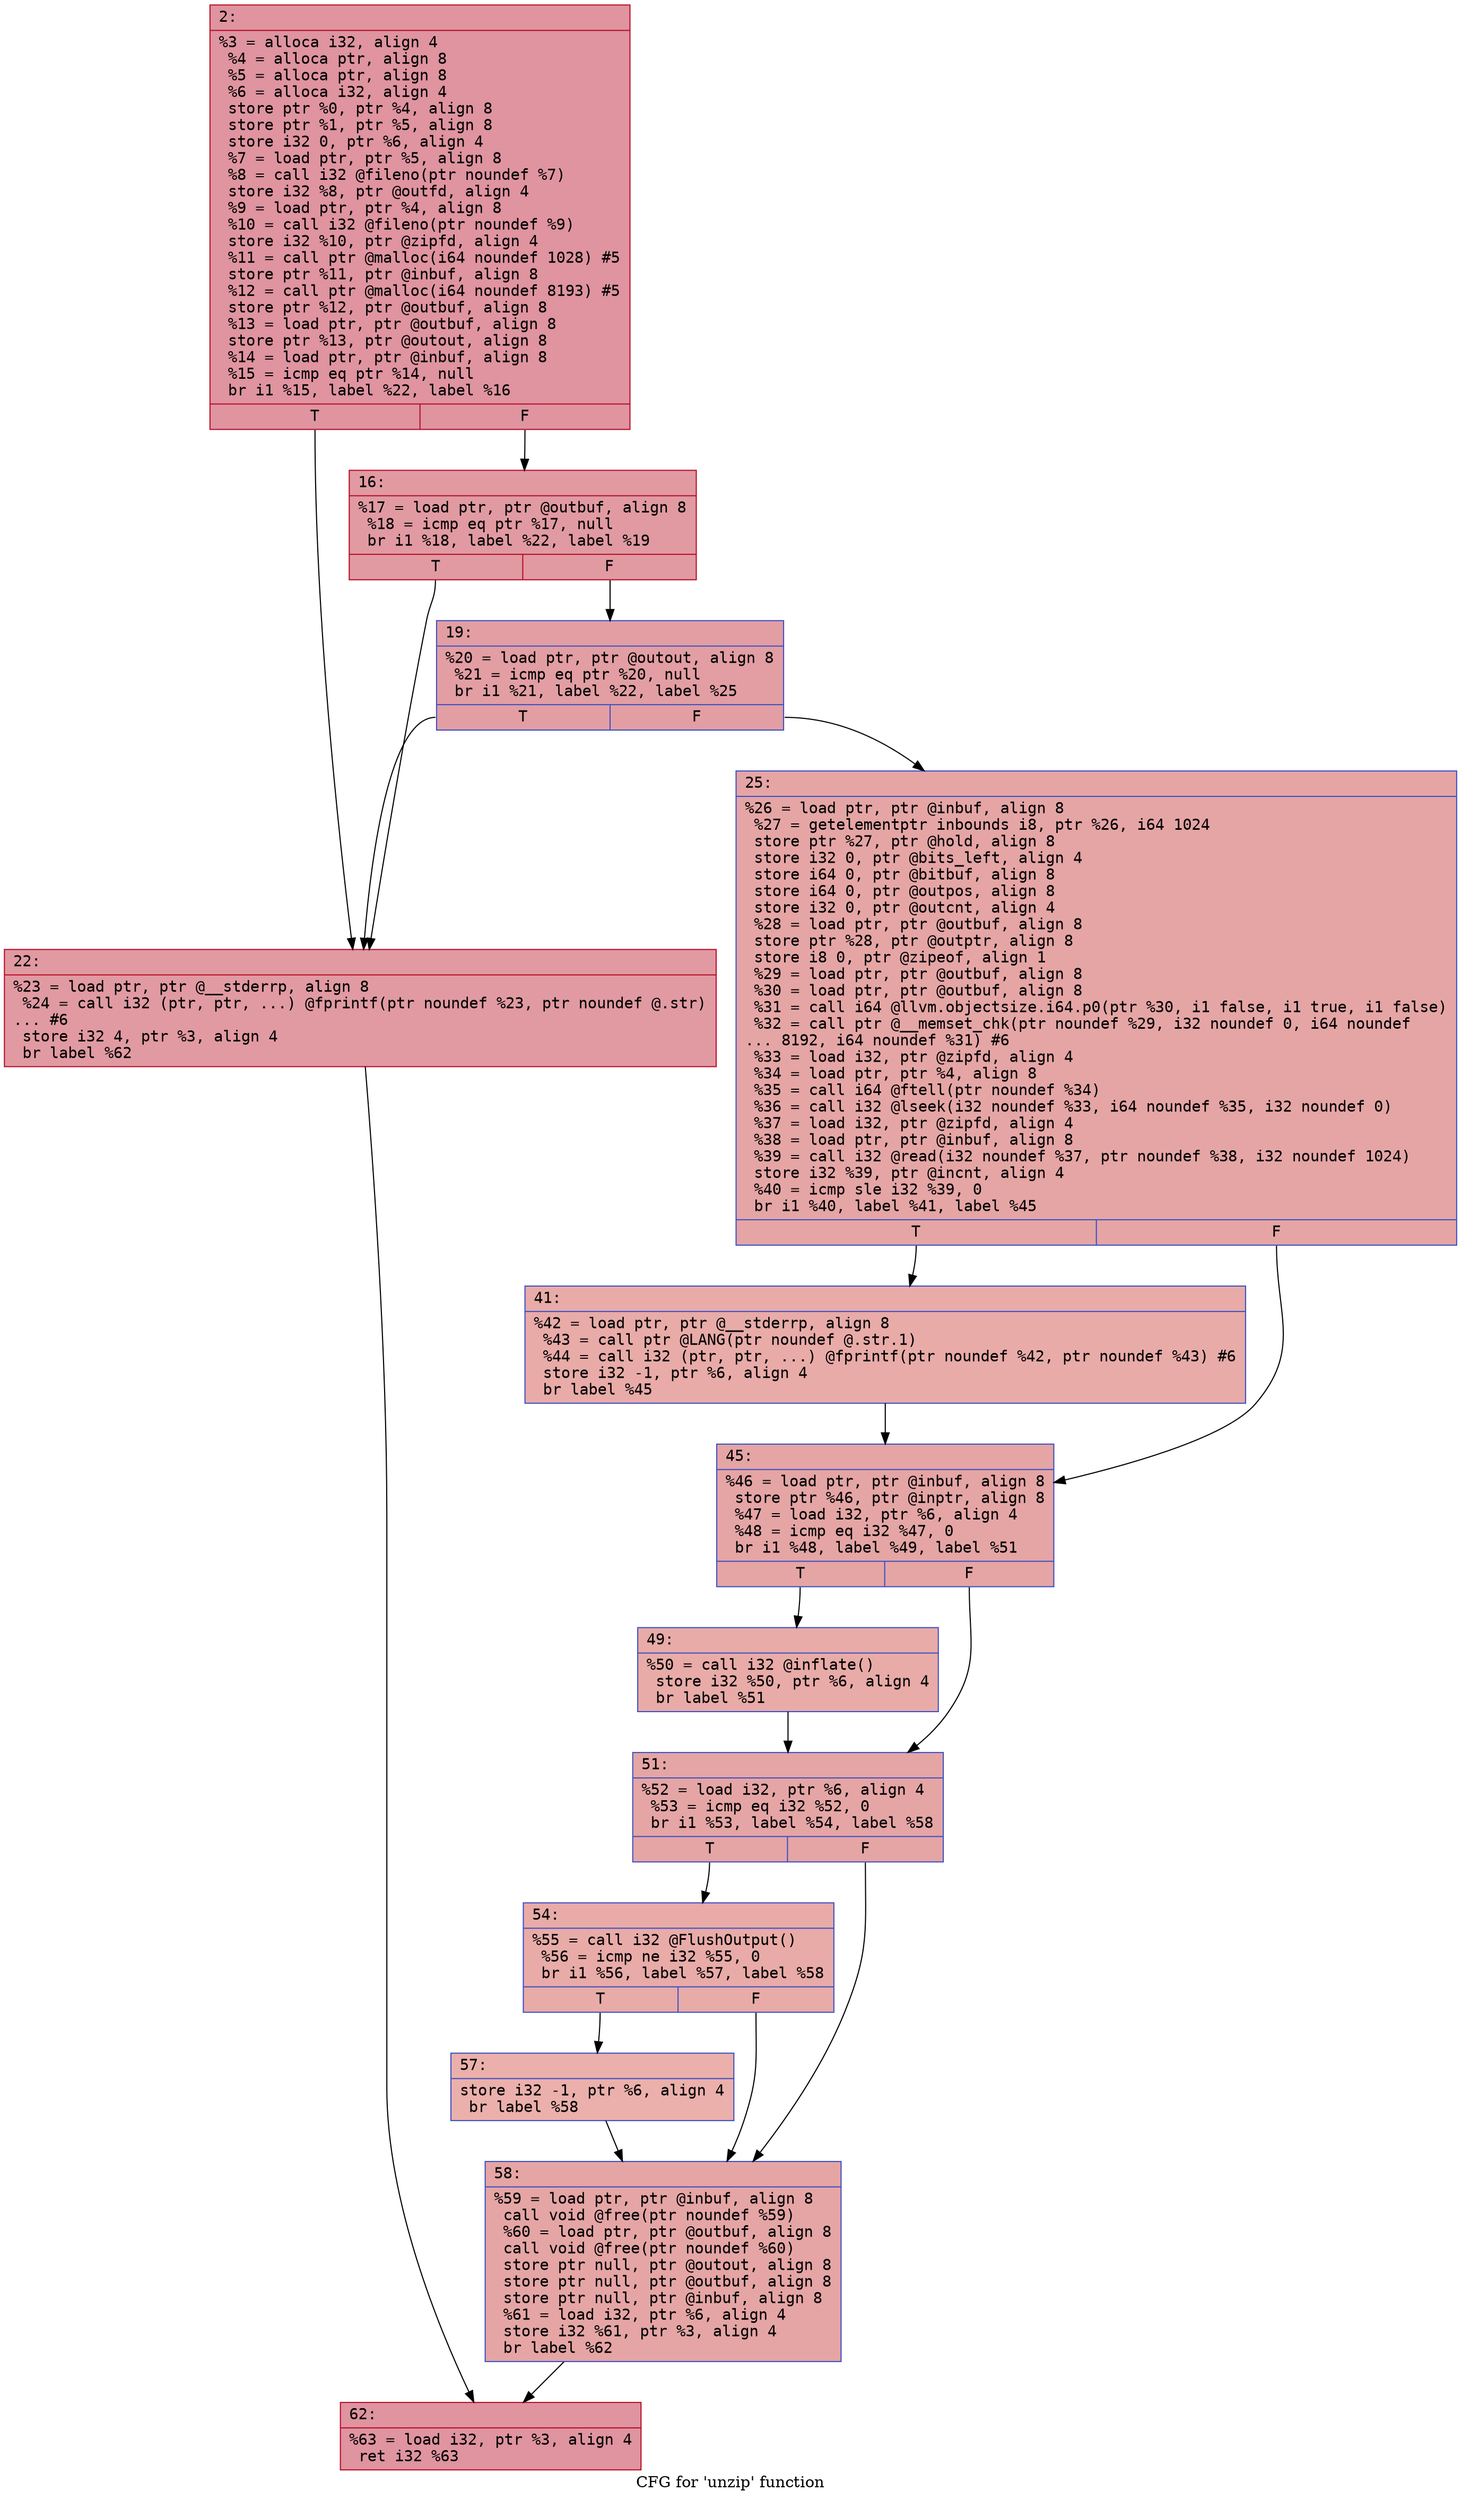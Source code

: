 digraph "CFG for 'unzip' function" {
	label="CFG for 'unzip' function";

	Node0x600003599f90 [shape=record,color="#b70d28ff", style=filled, fillcolor="#b70d2870" fontname="Courier",label="{2:\l|  %3 = alloca i32, align 4\l  %4 = alloca ptr, align 8\l  %5 = alloca ptr, align 8\l  %6 = alloca i32, align 4\l  store ptr %0, ptr %4, align 8\l  store ptr %1, ptr %5, align 8\l  store i32 0, ptr %6, align 4\l  %7 = load ptr, ptr %5, align 8\l  %8 = call i32 @fileno(ptr noundef %7)\l  store i32 %8, ptr @outfd, align 4\l  %9 = load ptr, ptr %4, align 8\l  %10 = call i32 @fileno(ptr noundef %9)\l  store i32 %10, ptr @zipfd, align 4\l  %11 = call ptr @malloc(i64 noundef 1028) #5\l  store ptr %11, ptr @inbuf, align 8\l  %12 = call ptr @malloc(i64 noundef 8193) #5\l  store ptr %12, ptr @outbuf, align 8\l  %13 = load ptr, ptr @outbuf, align 8\l  store ptr %13, ptr @outout, align 8\l  %14 = load ptr, ptr @inbuf, align 8\l  %15 = icmp eq ptr %14, null\l  br i1 %15, label %22, label %16\l|{<s0>T|<s1>F}}"];
	Node0x600003599f90:s0 -> Node0x60000359a080[tooltip="2 -> 22\nProbability 37.50%" ];
	Node0x600003599f90:s1 -> Node0x600003599fe0[tooltip="2 -> 16\nProbability 62.50%" ];
	Node0x600003599fe0 [shape=record,color="#b70d28ff", style=filled, fillcolor="#bb1b2c70" fontname="Courier",label="{16:\l|  %17 = load ptr, ptr @outbuf, align 8\l  %18 = icmp eq ptr %17, null\l  br i1 %18, label %22, label %19\l|{<s0>T|<s1>F}}"];
	Node0x600003599fe0:s0 -> Node0x60000359a080[tooltip="16 -> 22\nProbability 37.50%" ];
	Node0x600003599fe0:s1 -> Node0x60000359a030[tooltip="16 -> 19\nProbability 62.50%" ];
	Node0x60000359a030 [shape=record,color="#3d50c3ff", style=filled, fillcolor="#be242e70" fontname="Courier",label="{19:\l|  %20 = load ptr, ptr @outout, align 8\l  %21 = icmp eq ptr %20, null\l  br i1 %21, label %22, label %25\l|{<s0>T|<s1>F}}"];
	Node0x60000359a030:s0 -> Node0x60000359a080[tooltip="19 -> 22\nProbability 37.50%" ];
	Node0x60000359a030:s1 -> Node0x60000359a0d0[tooltip="19 -> 25\nProbability 62.50%" ];
	Node0x60000359a080 [shape=record,color="#b70d28ff", style=filled, fillcolor="#bb1b2c70" fontname="Courier",label="{22:\l|  %23 = load ptr, ptr @__stderrp, align 8\l  %24 = call i32 (ptr, ptr, ...) @fprintf(ptr noundef %23, ptr noundef @.str)\l... #6\l  store i32 4, ptr %3, align 4\l  br label %62\l}"];
	Node0x60000359a080 -> Node0x60000359a350[tooltip="22 -> 62\nProbability 100.00%" ];
	Node0x60000359a0d0 [shape=record,color="#3d50c3ff", style=filled, fillcolor="#c5333470" fontname="Courier",label="{25:\l|  %26 = load ptr, ptr @inbuf, align 8\l  %27 = getelementptr inbounds i8, ptr %26, i64 1024\l  store ptr %27, ptr @hold, align 8\l  store i32 0, ptr @bits_left, align 4\l  store i64 0, ptr @bitbuf, align 8\l  store i64 0, ptr @outpos, align 8\l  store i32 0, ptr @outcnt, align 4\l  %28 = load ptr, ptr @outbuf, align 8\l  store ptr %28, ptr @outptr, align 8\l  store i8 0, ptr @zipeof, align 1\l  %29 = load ptr, ptr @outbuf, align 8\l  %30 = load ptr, ptr @outbuf, align 8\l  %31 = call i64 @llvm.objectsize.i64.p0(ptr %30, i1 false, i1 true, i1 false)\l  %32 = call ptr @__memset_chk(ptr noundef %29, i32 noundef 0, i64 noundef\l... 8192, i64 noundef %31) #6\l  %33 = load i32, ptr @zipfd, align 4\l  %34 = load ptr, ptr %4, align 8\l  %35 = call i64 @ftell(ptr noundef %34)\l  %36 = call i32 @lseek(i32 noundef %33, i64 noundef %35, i32 noundef 0)\l  %37 = load i32, ptr @zipfd, align 4\l  %38 = load ptr, ptr @inbuf, align 8\l  %39 = call i32 @read(i32 noundef %37, ptr noundef %38, i32 noundef 1024)\l  store i32 %39, ptr @incnt, align 4\l  %40 = icmp sle i32 %39, 0\l  br i1 %40, label %41, label %45\l|{<s0>T|<s1>F}}"];
	Node0x60000359a0d0:s0 -> Node0x60000359a120[tooltip="25 -> 41\nProbability 50.00%" ];
	Node0x60000359a0d0:s1 -> Node0x60000359a170[tooltip="25 -> 45\nProbability 50.00%" ];
	Node0x60000359a120 [shape=record,color="#3d50c3ff", style=filled, fillcolor="#cc403a70" fontname="Courier",label="{41:\l|  %42 = load ptr, ptr @__stderrp, align 8\l  %43 = call ptr @LANG(ptr noundef @.str.1)\l  %44 = call i32 (ptr, ptr, ...) @fprintf(ptr noundef %42, ptr noundef %43) #6\l  store i32 -1, ptr %6, align 4\l  br label %45\l}"];
	Node0x60000359a120 -> Node0x60000359a170[tooltip="41 -> 45\nProbability 100.00%" ];
	Node0x60000359a170 [shape=record,color="#3d50c3ff", style=filled, fillcolor="#c5333470" fontname="Courier",label="{45:\l|  %46 = load ptr, ptr @inbuf, align 8\l  store ptr %46, ptr @inptr, align 8\l  %47 = load i32, ptr %6, align 4\l  %48 = icmp eq i32 %47, 0\l  br i1 %48, label %49, label %51\l|{<s0>T|<s1>F}}"];
	Node0x60000359a170:s0 -> Node0x60000359a1c0[tooltip="45 -> 49\nProbability 37.50%" ];
	Node0x60000359a170:s1 -> Node0x60000359a210[tooltip="45 -> 51\nProbability 62.50%" ];
	Node0x60000359a1c0 [shape=record,color="#3d50c3ff", style=filled, fillcolor="#cc403a70" fontname="Courier",label="{49:\l|  %50 = call i32 @inflate()\l  store i32 %50, ptr %6, align 4\l  br label %51\l}"];
	Node0x60000359a1c0 -> Node0x60000359a210[tooltip="49 -> 51\nProbability 100.00%" ];
	Node0x60000359a210 [shape=record,color="#3d50c3ff", style=filled, fillcolor="#c5333470" fontname="Courier",label="{51:\l|  %52 = load i32, ptr %6, align 4\l  %53 = icmp eq i32 %52, 0\l  br i1 %53, label %54, label %58\l|{<s0>T|<s1>F}}"];
	Node0x60000359a210:s0 -> Node0x60000359a260[tooltip="51 -> 54\nProbability 37.50%" ];
	Node0x60000359a210:s1 -> Node0x60000359a300[tooltip="51 -> 58\nProbability 62.50%" ];
	Node0x60000359a260 [shape=record,color="#3d50c3ff", style=filled, fillcolor="#cc403a70" fontname="Courier",label="{54:\l|  %55 = call i32 @FlushOutput()\l  %56 = icmp ne i32 %55, 0\l  br i1 %56, label %57, label %58\l|{<s0>T|<s1>F}}"];
	Node0x60000359a260:s0 -> Node0x60000359a2b0[tooltip="54 -> 57\nProbability 62.50%" ];
	Node0x60000359a260:s1 -> Node0x60000359a300[tooltip="54 -> 58\nProbability 37.50%" ];
	Node0x60000359a2b0 [shape=record,color="#3d50c3ff", style=filled, fillcolor="#d24b4070" fontname="Courier",label="{57:\l|  store i32 -1, ptr %6, align 4\l  br label %58\l}"];
	Node0x60000359a2b0 -> Node0x60000359a300[tooltip="57 -> 58\nProbability 100.00%" ];
	Node0x60000359a300 [shape=record,color="#3d50c3ff", style=filled, fillcolor="#c5333470" fontname="Courier",label="{58:\l|  %59 = load ptr, ptr @inbuf, align 8\l  call void @free(ptr noundef %59)\l  %60 = load ptr, ptr @outbuf, align 8\l  call void @free(ptr noundef %60)\l  store ptr null, ptr @outout, align 8\l  store ptr null, ptr @outbuf, align 8\l  store ptr null, ptr @inbuf, align 8\l  %61 = load i32, ptr %6, align 4\l  store i32 %61, ptr %3, align 4\l  br label %62\l}"];
	Node0x60000359a300 -> Node0x60000359a350[tooltip="58 -> 62\nProbability 100.00%" ];
	Node0x60000359a350 [shape=record,color="#b70d28ff", style=filled, fillcolor="#b70d2870" fontname="Courier",label="{62:\l|  %63 = load i32, ptr %3, align 4\l  ret i32 %63\l}"];
}
